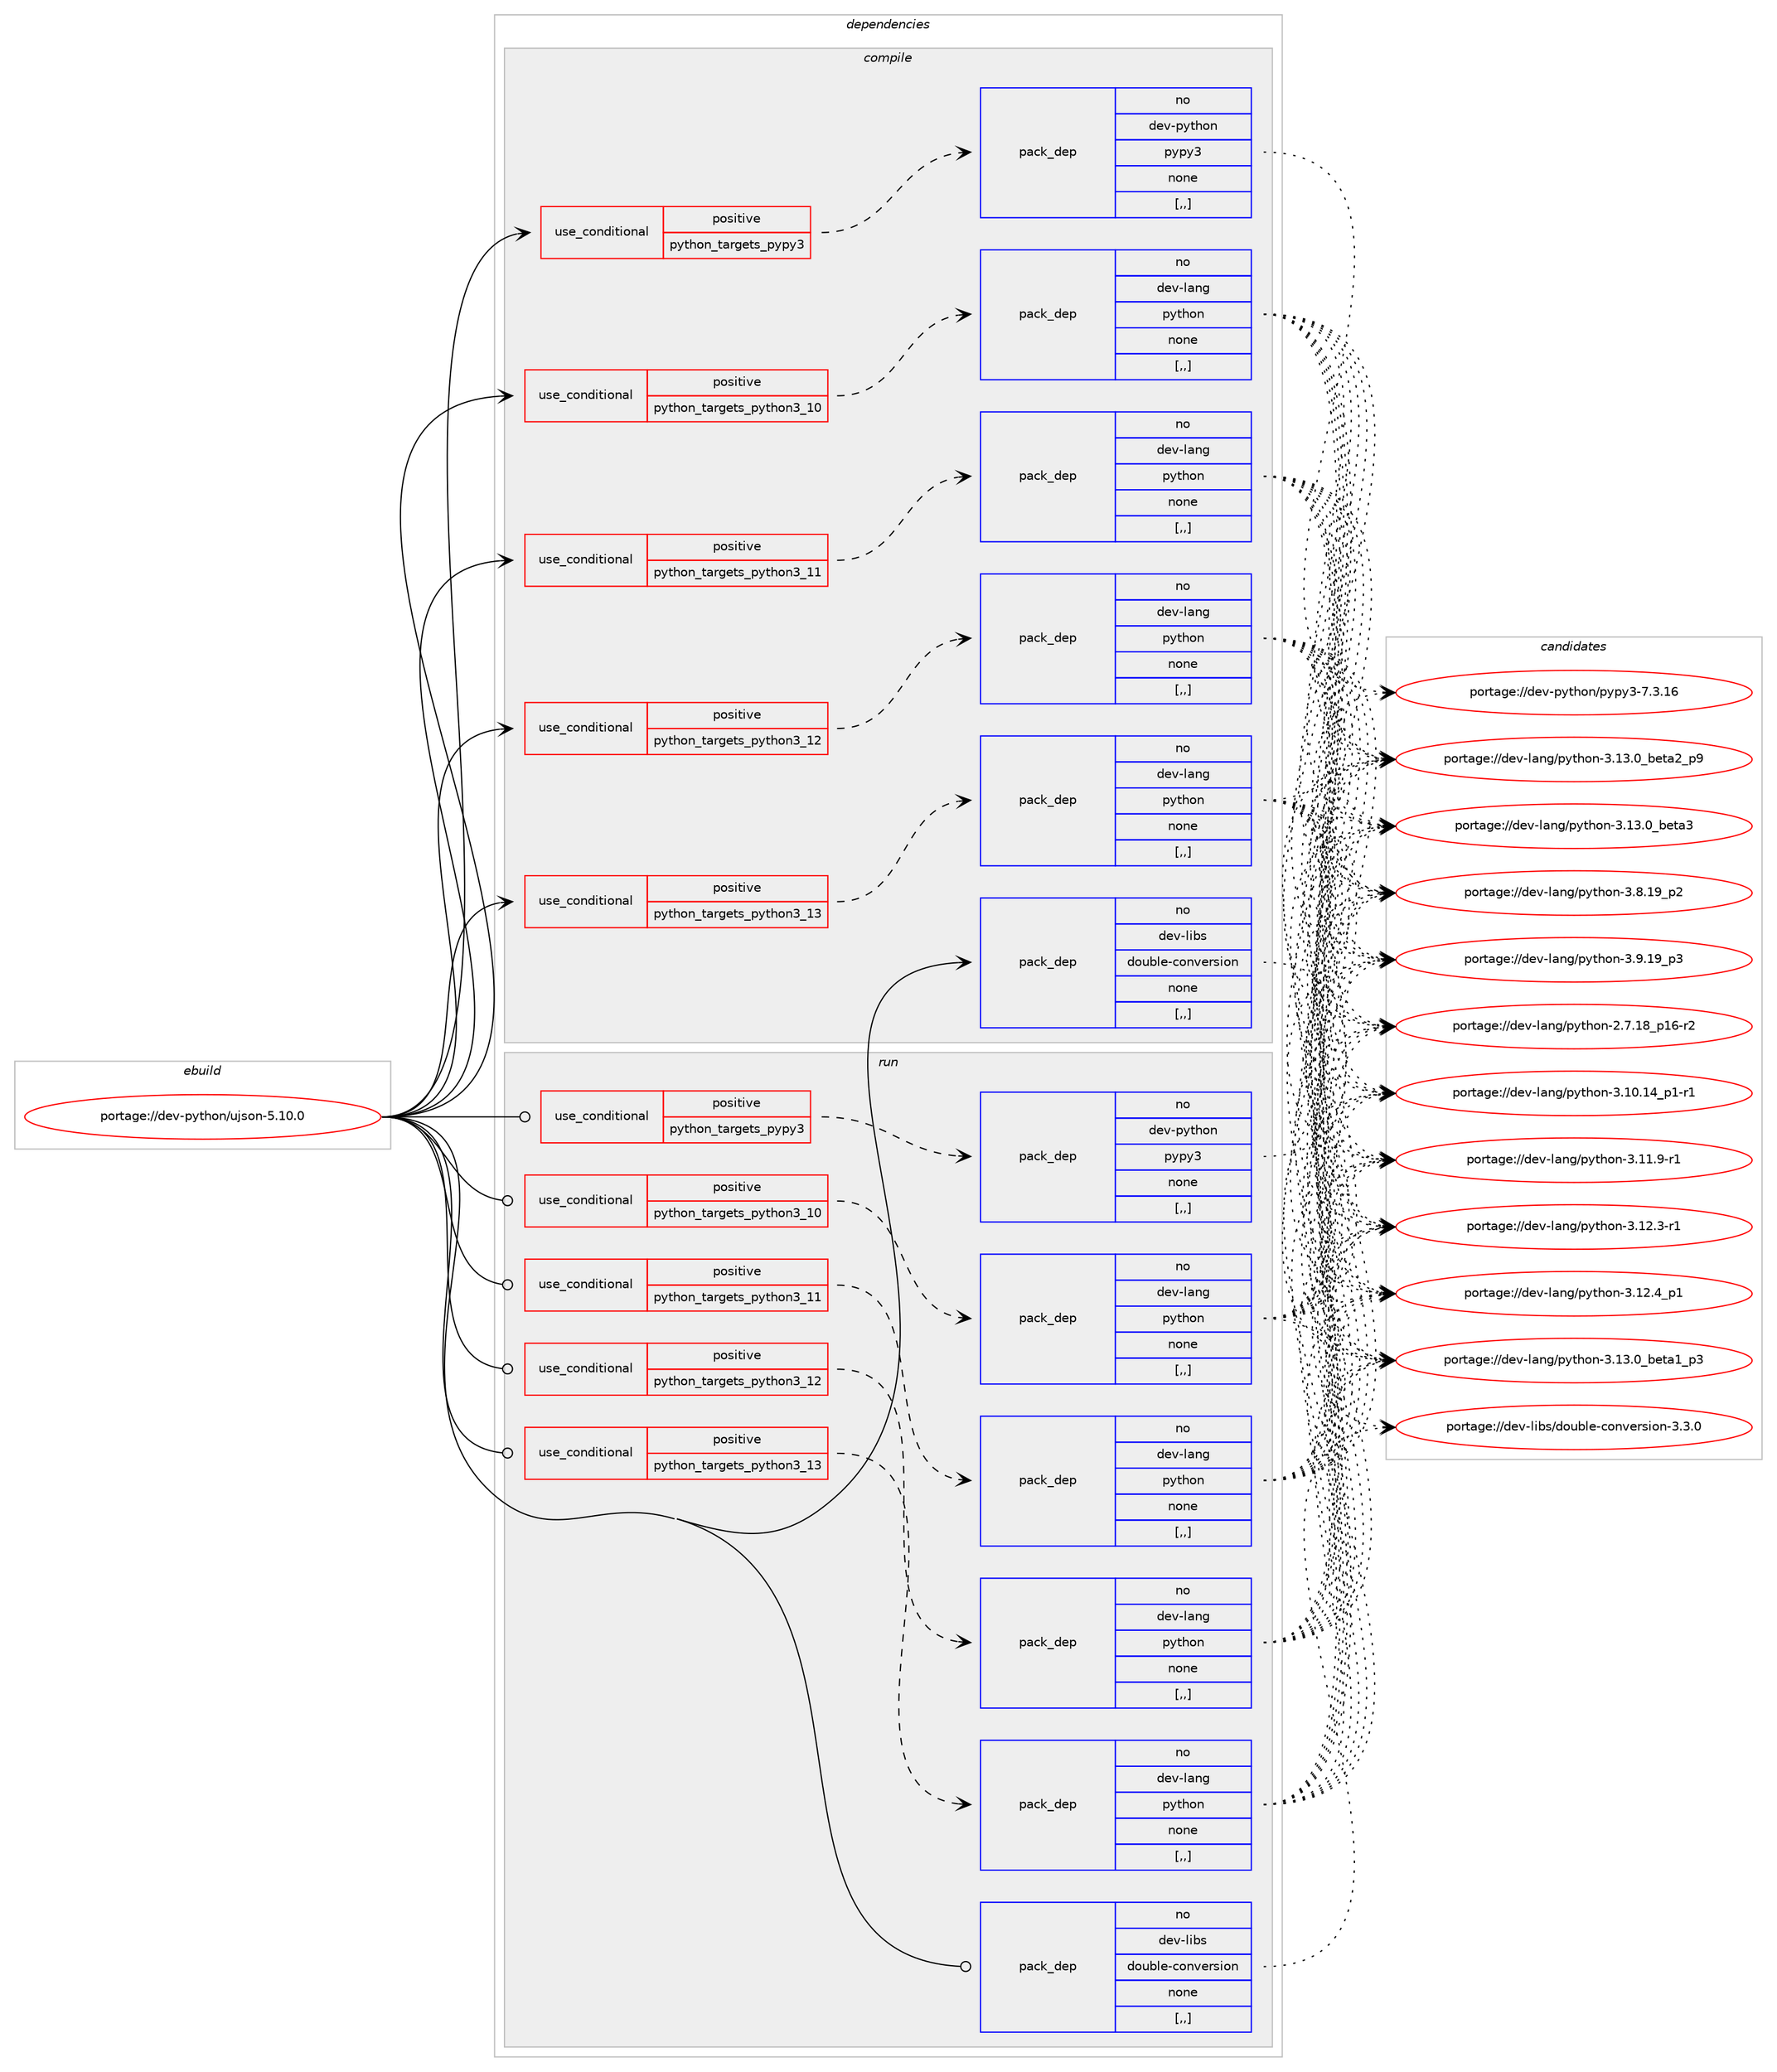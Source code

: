 digraph prolog {

# *************
# Graph options
# *************

newrank=true;
concentrate=true;
compound=true;
graph [rankdir=LR,fontname=Helvetica,fontsize=10,ranksep=1.5];#, ranksep=2.5, nodesep=0.2];
edge  [arrowhead=vee];
node  [fontname=Helvetica,fontsize=10];

# **********
# The ebuild
# **********

subgraph cluster_leftcol {
color=gray;
rank=same;
label=<<i>ebuild</i>>;
id [label="portage://dev-python/ujson-5.10.0", color=red, width=4, href="../dev-python/ujson-5.10.0.svg"];
}

# ****************
# The dependencies
# ****************

subgraph cluster_midcol {
color=gray;
label=<<i>dependencies</i>>;
subgraph cluster_compile {
fillcolor="#eeeeee";
style=filled;
label=<<i>compile</i>>;
subgraph cond39468 {
dependency162239 [label=<<TABLE BORDER="0" CELLBORDER="1" CELLSPACING="0" CELLPADDING="4"><TR><TD ROWSPAN="3" CELLPADDING="10">use_conditional</TD></TR><TR><TD>positive</TD></TR><TR><TD>python_targets_pypy3</TD></TR></TABLE>>, shape=none, color=red];
subgraph pack121531 {
dependency162240 [label=<<TABLE BORDER="0" CELLBORDER="1" CELLSPACING="0" CELLPADDING="4" WIDTH="220"><TR><TD ROWSPAN="6" CELLPADDING="30">pack_dep</TD></TR><TR><TD WIDTH="110">no</TD></TR><TR><TD>dev-python</TD></TR><TR><TD>pypy3</TD></TR><TR><TD>none</TD></TR><TR><TD>[,,]</TD></TR></TABLE>>, shape=none, color=blue];
}
dependency162239:e -> dependency162240:w [weight=20,style="dashed",arrowhead="vee"];
}
id:e -> dependency162239:w [weight=20,style="solid",arrowhead="vee"];
subgraph cond39469 {
dependency162241 [label=<<TABLE BORDER="0" CELLBORDER="1" CELLSPACING="0" CELLPADDING="4"><TR><TD ROWSPAN="3" CELLPADDING="10">use_conditional</TD></TR><TR><TD>positive</TD></TR><TR><TD>python_targets_python3_10</TD></TR></TABLE>>, shape=none, color=red];
subgraph pack121532 {
dependency162242 [label=<<TABLE BORDER="0" CELLBORDER="1" CELLSPACING="0" CELLPADDING="4" WIDTH="220"><TR><TD ROWSPAN="6" CELLPADDING="30">pack_dep</TD></TR><TR><TD WIDTH="110">no</TD></TR><TR><TD>dev-lang</TD></TR><TR><TD>python</TD></TR><TR><TD>none</TD></TR><TR><TD>[,,]</TD></TR></TABLE>>, shape=none, color=blue];
}
dependency162241:e -> dependency162242:w [weight=20,style="dashed",arrowhead="vee"];
}
id:e -> dependency162241:w [weight=20,style="solid",arrowhead="vee"];
subgraph cond39470 {
dependency162243 [label=<<TABLE BORDER="0" CELLBORDER="1" CELLSPACING="0" CELLPADDING="4"><TR><TD ROWSPAN="3" CELLPADDING="10">use_conditional</TD></TR><TR><TD>positive</TD></TR><TR><TD>python_targets_python3_11</TD></TR></TABLE>>, shape=none, color=red];
subgraph pack121533 {
dependency162244 [label=<<TABLE BORDER="0" CELLBORDER="1" CELLSPACING="0" CELLPADDING="4" WIDTH="220"><TR><TD ROWSPAN="6" CELLPADDING="30">pack_dep</TD></TR><TR><TD WIDTH="110">no</TD></TR><TR><TD>dev-lang</TD></TR><TR><TD>python</TD></TR><TR><TD>none</TD></TR><TR><TD>[,,]</TD></TR></TABLE>>, shape=none, color=blue];
}
dependency162243:e -> dependency162244:w [weight=20,style="dashed",arrowhead="vee"];
}
id:e -> dependency162243:w [weight=20,style="solid",arrowhead="vee"];
subgraph cond39471 {
dependency162245 [label=<<TABLE BORDER="0" CELLBORDER="1" CELLSPACING="0" CELLPADDING="4"><TR><TD ROWSPAN="3" CELLPADDING="10">use_conditional</TD></TR><TR><TD>positive</TD></TR><TR><TD>python_targets_python3_12</TD></TR></TABLE>>, shape=none, color=red];
subgraph pack121534 {
dependency162246 [label=<<TABLE BORDER="0" CELLBORDER="1" CELLSPACING="0" CELLPADDING="4" WIDTH="220"><TR><TD ROWSPAN="6" CELLPADDING="30">pack_dep</TD></TR><TR><TD WIDTH="110">no</TD></TR><TR><TD>dev-lang</TD></TR><TR><TD>python</TD></TR><TR><TD>none</TD></TR><TR><TD>[,,]</TD></TR></TABLE>>, shape=none, color=blue];
}
dependency162245:e -> dependency162246:w [weight=20,style="dashed",arrowhead="vee"];
}
id:e -> dependency162245:w [weight=20,style="solid",arrowhead="vee"];
subgraph cond39472 {
dependency162247 [label=<<TABLE BORDER="0" CELLBORDER="1" CELLSPACING="0" CELLPADDING="4"><TR><TD ROWSPAN="3" CELLPADDING="10">use_conditional</TD></TR><TR><TD>positive</TD></TR><TR><TD>python_targets_python3_13</TD></TR></TABLE>>, shape=none, color=red];
subgraph pack121535 {
dependency162248 [label=<<TABLE BORDER="0" CELLBORDER="1" CELLSPACING="0" CELLPADDING="4" WIDTH="220"><TR><TD ROWSPAN="6" CELLPADDING="30">pack_dep</TD></TR><TR><TD WIDTH="110">no</TD></TR><TR><TD>dev-lang</TD></TR><TR><TD>python</TD></TR><TR><TD>none</TD></TR><TR><TD>[,,]</TD></TR></TABLE>>, shape=none, color=blue];
}
dependency162247:e -> dependency162248:w [weight=20,style="dashed",arrowhead="vee"];
}
id:e -> dependency162247:w [weight=20,style="solid",arrowhead="vee"];
subgraph pack121536 {
dependency162249 [label=<<TABLE BORDER="0" CELLBORDER="1" CELLSPACING="0" CELLPADDING="4" WIDTH="220"><TR><TD ROWSPAN="6" CELLPADDING="30">pack_dep</TD></TR><TR><TD WIDTH="110">no</TD></TR><TR><TD>dev-libs</TD></TR><TR><TD>double-conversion</TD></TR><TR><TD>none</TD></TR><TR><TD>[,,]</TD></TR></TABLE>>, shape=none, color=blue];
}
id:e -> dependency162249:w [weight=20,style="solid",arrowhead="vee"];
}
subgraph cluster_compileandrun {
fillcolor="#eeeeee";
style=filled;
label=<<i>compile and run</i>>;
}
subgraph cluster_run {
fillcolor="#eeeeee";
style=filled;
label=<<i>run</i>>;
subgraph cond39473 {
dependency162250 [label=<<TABLE BORDER="0" CELLBORDER="1" CELLSPACING="0" CELLPADDING="4"><TR><TD ROWSPAN="3" CELLPADDING="10">use_conditional</TD></TR><TR><TD>positive</TD></TR><TR><TD>python_targets_pypy3</TD></TR></TABLE>>, shape=none, color=red];
subgraph pack121537 {
dependency162251 [label=<<TABLE BORDER="0" CELLBORDER="1" CELLSPACING="0" CELLPADDING="4" WIDTH="220"><TR><TD ROWSPAN="6" CELLPADDING="30">pack_dep</TD></TR><TR><TD WIDTH="110">no</TD></TR><TR><TD>dev-python</TD></TR><TR><TD>pypy3</TD></TR><TR><TD>none</TD></TR><TR><TD>[,,]</TD></TR></TABLE>>, shape=none, color=blue];
}
dependency162250:e -> dependency162251:w [weight=20,style="dashed",arrowhead="vee"];
}
id:e -> dependency162250:w [weight=20,style="solid",arrowhead="odot"];
subgraph cond39474 {
dependency162252 [label=<<TABLE BORDER="0" CELLBORDER="1" CELLSPACING="0" CELLPADDING="4"><TR><TD ROWSPAN="3" CELLPADDING="10">use_conditional</TD></TR><TR><TD>positive</TD></TR><TR><TD>python_targets_python3_10</TD></TR></TABLE>>, shape=none, color=red];
subgraph pack121538 {
dependency162253 [label=<<TABLE BORDER="0" CELLBORDER="1" CELLSPACING="0" CELLPADDING="4" WIDTH="220"><TR><TD ROWSPAN="6" CELLPADDING="30">pack_dep</TD></TR><TR><TD WIDTH="110">no</TD></TR><TR><TD>dev-lang</TD></TR><TR><TD>python</TD></TR><TR><TD>none</TD></TR><TR><TD>[,,]</TD></TR></TABLE>>, shape=none, color=blue];
}
dependency162252:e -> dependency162253:w [weight=20,style="dashed",arrowhead="vee"];
}
id:e -> dependency162252:w [weight=20,style="solid",arrowhead="odot"];
subgraph cond39475 {
dependency162254 [label=<<TABLE BORDER="0" CELLBORDER="1" CELLSPACING="0" CELLPADDING="4"><TR><TD ROWSPAN="3" CELLPADDING="10">use_conditional</TD></TR><TR><TD>positive</TD></TR><TR><TD>python_targets_python3_11</TD></TR></TABLE>>, shape=none, color=red];
subgraph pack121539 {
dependency162255 [label=<<TABLE BORDER="0" CELLBORDER="1" CELLSPACING="0" CELLPADDING="4" WIDTH="220"><TR><TD ROWSPAN="6" CELLPADDING="30">pack_dep</TD></TR><TR><TD WIDTH="110">no</TD></TR><TR><TD>dev-lang</TD></TR><TR><TD>python</TD></TR><TR><TD>none</TD></TR><TR><TD>[,,]</TD></TR></TABLE>>, shape=none, color=blue];
}
dependency162254:e -> dependency162255:w [weight=20,style="dashed",arrowhead="vee"];
}
id:e -> dependency162254:w [weight=20,style="solid",arrowhead="odot"];
subgraph cond39476 {
dependency162256 [label=<<TABLE BORDER="0" CELLBORDER="1" CELLSPACING="0" CELLPADDING="4"><TR><TD ROWSPAN="3" CELLPADDING="10">use_conditional</TD></TR><TR><TD>positive</TD></TR><TR><TD>python_targets_python3_12</TD></TR></TABLE>>, shape=none, color=red];
subgraph pack121540 {
dependency162257 [label=<<TABLE BORDER="0" CELLBORDER="1" CELLSPACING="0" CELLPADDING="4" WIDTH="220"><TR><TD ROWSPAN="6" CELLPADDING="30">pack_dep</TD></TR><TR><TD WIDTH="110">no</TD></TR><TR><TD>dev-lang</TD></TR><TR><TD>python</TD></TR><TR><TD>none</TD></TR><TR><TD>[,,]</TD></TR></TABLE>>, shape=none, color=blue];
}
dependency162256:e -> dependency162257:w [weight=20,style="dashed",arrowhead="vee"];
}
id:e -> dependency162256:w [weight=20,style="solid",arrowhead="odot"];
subgraph cond39477 {
dependency162258 [label=<<TABLE BORDER="0" CELLBORDER="1" CELLSPACING="0" CELLPADDING="4"><TR><TD ROWSPAN="3" CELLPADDING="10">use_conditional</TD></TR><TR><TD>positive</TD></TR><TR><TD>python_targets_python3_13</TD></TR></TABLE>>, shape=none, color=red];
subgraph pack121541 {
dependency162259 [label=<<TABLE BORDER="0" CELLBORDER="1" CELLSPACING="0" CELLPADDING="4" WIDTH="220"><TR><TD ROWSPAN="6" CELLPADDING="30">pack_dep</TD></TR><TR><TD WIDTH="110">no</TD></TR><TR><TD>dev-lang</TD></TR><TR><TD>python</TD></TR><TR><TD>none</TD></TR><TR><TD>[,,]</TD></TR></TABLE>>, shape=none, color=blue];
}
dependency162258:e -> dependency162259:w [weight=20,style="dashed",arrowhead="vee"];
}
id:e -> dependency162258:w [weight=20,style="solid",arrowhead="odot"];
subgraph pack121542 {
dependency162260 [label=<<TABLE BORDER="0" CELLBORDER="1" CELLSPACING="0" CELLPADDING="4" WIDTH="220"><TR><TD ROWSPAN="6" CELLPADDING="30">pack_dep</TD></TR><TR><TD WIDTH="110">no</TD></TR><TR><TD>dev-libs</TD></TR><TR><TD>double-conversion</TD></TR><TR><TD>none</TD></TR><TR><TD>[,,]</TD></TR></TABLE>>, shape=none, color=blue];
}
id:e -> dependency162260:w [weight=20,style="solid",arrowhead="odot"];
}
}

# **************
# The candidates
# **************

subgraph cluster_choices {
rank=same;
color=gray;
label=<<i>candidates</i>>;

subgraph choice121531 {
color=black;
nodesep=1;
choice10010111845112121116104111110471121211121215145554651464954 [label="portage://dev-python/pypy3-7.3.16", color=red, width=4,href="../dev-python/pypy3-7.3.16.svg"];
dependency162240:e -> choice10010111845112121116104111110471121211121215145554651464954:w [style=dotted,weight="100"];
}
subgraph choice121532 {
color=black;
nodesep=1;
choice100101118451089711010347112121116104111110455046554649569511249544511450 [label="portage://dev-lang/python-2.7.18_p16-r2", color=red, width=4,href="../dev-lang/python-2.7.18_p16-r2.svg"];
choice100101118451089711010347112121116104111110455146494846495295112494511449 [label="portage://dev-lang/python-3.10.14_p1-r1", color=red, width=4,href="../dev-lang/python-3.10.14_p1-r1.svg"];
choice100101118451089711010347112121116104111110455146494946574511449 [label="portage://dev-lang/python-3.11.9-r1", color=red, width=4,href="../dev-lang/python-3.11.9-r1.svg"];
choice100101118451089711010347112121116104111110455146495046514511449 [label="portage://dev-lang/python-3.12.3-r1", color=red, width=4,href="../dev-lang/python-3.12.3-r1.svg"];
choice100101118451089711010347112121116104111110455146495046529511249 [label="portage://dev-lang/python-3.12.4_p1", color=red, width=4,href="../dev-lang/python-3.12.4_p1.svg"];
choice10010111845108971101034711212111610411111045514649514648959810111697499511251 [label="portage://dev-lang/python-3.13.0_beta1_p3", color=red, width=4,href="../dev-lang/python-3.13.0_beta1_p3.svg"];
choice10010111845108971101034711212111610411111045514649514648959810111697509511257 [label="portage://dev-lang/python-3.13.0_beta2_p9", color=red, width=4,href="../dev-lang/python-3.13.0_beta2_p9.svg"];
choice1001011184510897110103471121211161041111104551464951464895981011169751 [label="portage://dev-lang/python-3.13.0_beta3", color=red, width=4,href="../dev-lang/python-3.13.0_beta3.svg"];
choice100101118451089711010347112121116104111110455146564649579511250 [label="portage://dev-lang/python-3.8.19_p2", color=red, width=4,href="../dev-lang/python-3.8.19_p2.svg"];
choice100101118451089711010347112121116104111110455146574649579511251 [label="portage://dev-lang/python-3.9.19_p3", color=red, width=4,href="../dev-lang/python-3.9.19_p3.svg"];
dependency162242:e -> choice100101118451089711010347112121116104111110455046554649569511249544511450:w [style=dotted,weight="100"];
dependency162242:e -> choice100101118451089711010347112121116104111110455146494846495295112494511449:w [style=dotted,weight="100"];
dependency162242:e -> choice100101118451089711010347112121116104111110455146494946574511449:w [style=dotted,weight="100"];
dependency162242:e -> choice100101118451089711010347112121116104111110455146495046514511449:w [style=dotted,weight="100"];
dependency162242:e -> choice100101118451089711010347112121116104111110455146495046529511249:w [style=dotted,weight="100"];
dependency162242:e -> choice10010111845108971101034711212111610411111045514649514648959810111697499511251:w [style=dotted,weight="100"];
dependency162242:e -> choice10010111845108971101034711212111610411111045514649514648959810111697509511257:w [style=dotted,weight="100"];
dependency162242:e -> choice1001011184510897110103471121211161041111104551464951464895981011169751:w [style=dotted,weight="100"];
dependency162242:e -> choice100101118451089711010347112121116104111110455146564649579511250:w [style=dotted,weight="100"];
dependency162242:e -> choice100101118451089711010347112121116104111110455146574649579511251:w [style=dotted,weight="100"];
}
subgraph choice121533 {
color=black;
nodesep=1;
choice100101118451089711010347112121116104111110455046554649569511249544511450 [label="portage://dev-lang/python-2.7.18_p16-r2", color=red, width=4,href="../dev-lang/python-2.7.18_p16-r2.svg"];
choice100101118451089711010347112121116104111110455146494846495295112494511449 [label="portage://dev-lang/python-3.10.14_p1-r1", color=red, width=4,href="../dev-lang/python-3.10.14_p1-r1.svg"];
choice100101118451089711010347112121116104111110455146494946574511449 [label="portage://dev-lang/python-3.11.9-r1", color=red, width=4,href="../dev-lang/python-3.11.9-r1.svg"];
choice100101118451089711010347112121116104111110455146495046514511449 [label="portage://dev-lang/python-3.12.3-r1", color=red, width=4,href="../dev-lang/python-3.12.3-r1.svg"];
choice100101118451089711010347112121116104111110455146495046529511249 [label="portage://dev-lang/python-3.12.4_p1", color=red, width=4,href="../dev-lang/python-3.12.4_p1.svg"];
choice10010111845108971101034711212111610411111045514649514648959810111697499511251 [label="portage://dev-lang/python-3.13.0_beta1_p3", color=red, width=4,href="../dev-lang/python-3.13.0_beta1_p3.svg"];
choice10010111845108971101034711212111610411111045514649514648959810111697509511257 [label="portage://dev-lang/python-3.13.0_beta2_p9", color=red, width=4,href="../dev-lang/python-3.13.0_beta2_p9.svg"];
choice1001011184510897110103471121211161041111104551464951464895981011169751 [label="portage://dev-lang/python-3.13.0_beta3", color=red, width=4,href="../dev-lang/python-3.13.0_beta3.svg"];
choice100101118451089711010347112121116104111110455146564649579511250 [label="portage://dev-lang/python-3.8.19_p2", color=red, width=4,href="../dev-lang/python-3.8.19_p2.svg"];
choice100101118451089711010347112121116104111110455146574649579511251 [label="portage://dev-lang/python-3.9.19_p3", color=red, width=4,href="../dev-lang/python-3.9.19_p3.svg"];
dependency162244:e -> choice100101118451089711010347112121116104111110455046554649569511249544511450:w [style=dotted,weight="100"];
dependency162244:e -> choice100101118451089711010347112121116104111110455146494846495295112494511449:w [style=dotted,weight="100"];
dependency162244:e -> choice100101118451089711010347112121116104111110455146494946574511449:w [style=dotted,weight="100"];
dependency162244:e -> choice100101118451089711010347112121116104111110455146495046514511449:w [style=dotted,weight="100"];
dependency162244:e -> choice100101118451089711010347112121116104111110455146495046529511249:w [style=dotted,weight="100"];
dependency162244:e -> choice10010111845108971101034711212111610411111045514649514648959810111697499511251:w [style=dotted,weight="100"];
dependency162244:e -> choice10010111845108971101034711212111610411111045514649514648959810111697509511257:w [style=dotted,weight="100"];
dependency162244:e -> choice1001011184510897110103471121211161041111104551464951464895981011169751:w [style=dotted,weight="100"];
dependency162244:e -> choice100101118451089711010347112121116104111110455146564649579511250:w [style=dotted,weight="100"];
dependency162244:e -> choice100101118451089711010347112121116104111110455146574649579511251:w [style=dotted,weight="100"];
}
subgraph choice121534 {
color=black;
nodesep=1;
choice100101118451089711010347112121116104111110455046554649569511249544511450 [label="portage://dev-lang/python-2.7.18_p16-r2", color=red, width=4,href="../dev-lang/python-2.7.18_p16-r2.svg"];
choice100101118451089711010347112121116104111110455146494846495295112494511449 [label="portage://dev-lang/python-3.10.14_p1-r1", color=red, width=4,href="../dev-lang/python-3.10.14_p1-r1.svg"];
choice100101118451089711010347112121116104111110455146494946574511449 [label="portage://dev-lang/python-3.11.9-r1", color=red, width=4,href="../dev-lang/python-3.11.9-r1.svg"];
choice100101118451089711010347112121116104111110455146495046514511449 [label="portage://dev-lang/python-3.12.3-r1", color=red, width=4,href="../dev-lang/python-3.12.3-r1.svg"];
choice100101118451089711010347112121116104111110455146495046529511249 [label="portage://dev-lang/python-3.12.4_p1", color=red, width=4,href="../dev-lang/python-3.12.4_p1.svg"];
choice10010111845108971101034711212111610411111045514649514648959810111697499511251 [label="portage://dev-lang/python-3.13.0_beta1_p3", color=red, width=4,href="../dev-lang/python-3.13.0_beta1_p3.svg"];
choice10010111845108971101034711212111610411111045514649514648959810111697509511257 [label="portage://dev-lang/python-3.13.0_beta2_p9", color=red, width=4,href="../dev-lang/python-3.13.0_beta2_p9.svg"];
choice1001011184510897110103471121211161041111104551464951464895981011169751 [label="portage://dev-lang/python-3.13.0_beta3", color=red, width=4,href="../dev-lang/python-3.13.0_beta3.svg"];
choice100101118451089711010347112121116104111110455146564649579511250 [label="portage://dev-lang/python-3.8.19_p2", color=red, width=4,href="../dev-lang/python-3.8.19_p2.svg"];
choice100101118451089711010347112121116104111110455146574649579511251 [label="portage://dev-lang/python-3.9.19_p3", color=red, width=4,href="../dev-lang/python-3.9.19_p3.svg"];
dependency162246:e -> choice100101118451089711010347112121116104111110455046554649569511249544511450:w [style=dotted,weight="100"];
dependency162246:e -> choice100101118451089711010347112121116104111110455146494846495295112494511449:w [style=dotted,weight="100"];
dependency162246:e -> choice100101118451089711010347112121116104111110455146494946574511449:w [style=dotted,weight="100"];
dependency162246:e -> choice100101118451089711010347112121116104111110455146495046514511449:w [style=dotted,weight="100"];
dependency162246:e -> choice100101118451089711010347112121116104111110455146495046529511249:w [style=dotted,weight="100"];
dependency162246:e -> choice10010111845108971101034711212111610411111045514649514648959810111697499511251:w [style=dotted,weight="100"];
dependency162246:e -> choice10010111845108971101034711212111610411111045514649514648959810111697509511257:w [style=dotted,weight="100"];
dependency162246:e -> choice1001011184510897110103471121211161041111104551464951464895981011169751:w [style=dotted,weight="100"];
dependency162246:e -> choice100101118451089711010347112121116104111110455146564649579511250:w [style=dotted,weight="100"];
dependency162246:e -> choice100101118451089711010347112121116104111110455146574649579511251:w [style=dotted,weight="100"];
}
subgraph choice121535 {
color=black;
nodesep=1;
choice100101118451089711010347112121116104111110455046554649569511249544511450 [label="portage://dev-lang/python-2.7.18_p16-r2", color=red, width=4,href="../dev-lang/python-2.7.18_p16-r2.svg"];
choice100101118451089711010347112121116104111110455146494846495295112494511449 [label="portage://dev-lang/python-3.10.14_p1-r1", color=red, width=4,href="../dev-lang/python-3.10.14_p1-r1.svg"];
choice100101118451089711010347112121116104111110455146494946574511449 [label="portage://dev-lang/python-3.11.9-r1", color=red, width=4,href="../dev-lang/python-3.11.9-r1.svg"];
choice100101118451089711010347112121116104111110455146495046514511449 [label="portage://dev-lang/python-3.12.3-r1", color=red, width=4,href="../dev-lang/python-3.12.3-r1.svg"];
choice100101118451089711010347112121116104111110455146495046529511249 [label="portage://dev-lang/python-3.12.4_p1", color=red, width=4,href="../dev-lang/python-3.12.4_p1.svg"];
choice10010111845108971101034711212111610411111045514649514648959810111697499511251 [label="portage://dev-lang/python-3.13.0_beta1_p3", color=red, width=4,href="../dev-lang/python-3.13.0_beta1_p3.svg"];
choice10010111845108971101034711212111610411111045514649514648959810111697509511257 [label="portage://dev-lang/python-3.13.0_beta2_p9", color=red, width=4,href="../dev-lang/python-3.13.0_beta2_p9.svg"];
choice1001011184510897110103471121211161041111104551464951464895981011169751 [label="portage://dev-lang/python-3.13.0_beta3", color=red, width=4,href="../dev-lang/python-3.13.0_beta3.svg"];
choice100101118451089711010347112121116104111110455146564649579511250 [label="portage://dev-lang/python-3.8.19_p2", color=red, width=4,href="../dev-lang/python-3.8.19_p2.svg"];
choice100101118451089711010347112121116104111110455146574649579511251 [label="portage://dev-lang/python-3.9.19_p3", color=red, width=4,href="../dev-lang/python-3.9.19_p3.svg"];
dependency162248:e -> choice100101118451089711010347112121116104111110455046554649569511249544511450:w [style=dotted,weight="100"];
dependency162248:e -> choice100101118451089711010347112121116104111110455146494846495295112494511449:w [style=dotted,weight="100"];
dependency162248:e -> choice100101118451089711010347112121116104111110455146494946574511449:w [style=dotted,weight="100"];
dependency162248:e -> choice100101118451089711010347112121116104111110455146495046514511449:w [style=dotted,weight="100"];
dependency162248:e -> choice100101118451089711010347112121116104111110455146495046529511249:w [style=dotted,weight="100"];
dependency162248:e -> choice10010111845108971101034711212111610411111045514649514648959810111697499511251:w [style=dotted,weight="100"];
dependency162248:e -> choice10010111845108971101034711212111610411111045514649514648959810111697509511257:w [style=dotted,weight="100"];
dependency162248:e -> choice1001011184510897110103471121211161041111104551464951464895981011169751:w [style=dotted,weight="100"];
dependency162248:e -> choice100101118451089711010347112121116104111110455146564649579511250:w [style=dotted,weight="100"];
dependency162248:e -> choice100101118451089711010347112121116104111110455146574649579511251:w [style=dotted,weight="100"];
}
subgraph choice121536 {
color=black;
nodesep=1;
choice100101118451081059811547100111117981081014599111110118101114115105111110455146514648 [label="portage://dev-libs/double-conversion-3.3.0", color=red, width=4,href="../dev-libs/double-conversion-3.3.0.svg"];
dependency162249:e -> choice100101118451081059811547100111117981081014599111110118101114115105111110455146514648:w [style=dotted,weight="100"];
}
subgraph choice121537 {
color=black;
nodesep=1;
choice10010111845112121116104111110471121211121215145554651464954 [label="portage://dev-python/pypy3-7.3.16", color=red, width=4,href="../dev-python/pypy3-7.3.16.svg"];
dependency162251:e -> choice10010111845112121116104111110471121211121215145554651464954:w [style=dotted,weight="100"];
}
subgraph choice121538 {
color=black;
nodesep=1;
choice100101118451089711010347112121116104111110455046554649569511249544511450 [label="portage://dev-lang/python-2.7.18_p16-r2", color=red, width=4,href="../dev-lang/python-2.7.18_p16-r2.svg"];
choice100101118451089711010347112121116104111110455146494846495295112494511449 [label="portage://dev-lang/python-3.10.14_p1-r1", color=red, width=4,href="../dev-lang/python-3.10.14_p1-r1.svg"];
choice100101118451089711010347112121116104111110455146494946574511449 [label="portage://dev-lang/python-3.11.9-r1", color=red, width=4,href="../dev-lang/python-3.11.9-r1.svg"];
choice100101118451089711010347112121116104111110455146495046514511449 [label="portage://dev-lang/python-3.12.3-r1", color=red, width=4,href="../dev-lang/python-3.12.3-r1.svg"];
choice100101118451089711010347112121116104111110455146495046529511249 [label="portage://dev-lang/python-3.12.4_p1", color=red, width=4,href="../dev-lang/python-3.12.4_p1.svg"];
choice10010111845108971101034711212111610411111045514649514648959810111697499511251 [label="portage://dev-lang/python-3.13.0_beta1_p3", color=red, width=4,href="../dev-lang/python-3.13.0_beta1_p3.svg"];
choice10010111845108971101034711212111610411111045514649514648959810111697509511257 [label="portage://dev-lang/python-3.13.0_beta2_p9", color=red, width=4,href="../dev-lang/python-3.13.0_beta2_p9.svg"];
choice1001011184510897110103471121211161041111104551464951464895981011169751 [label="portage://dev-lang/python-3.13.0_beta3", color=red, width=4,href="../dev-lang/python-3.13.0_beta3.svg"];
choice100101118451089711010347112121116104111110455146564649579511250 [label="portage://dev-lang/python-3.8.19_p2", color=red, width=4,href="../dev-lang/python-3.8.19_p2.svg"];
choice100101118451089711010347112121116104111110455146574649579511251 [label="portage://dev-lang/python-3.9.19_p3", color=red, width=4,href="../dev-lang/python-3.9.19_p3.svg"];
dependency162253:e -> choice100101118451089711010347112121116104111110455046554649569511249544511450:w [style=dotted,weight="100"];
dependency162253:e -> choice100101118451089711010347112121116104111110455146494846495295112494511449:w [style=dotted,weight="100"];
dependency162253:e -> choice100101118451089711010347112121116104111110455146494946574511449:w [style=dotted,weight="100"];
dependency162253:e -> choice100101118451089711010347112121116104111110455146495046514511449:w [style=dotted,weight="100"];
dependency162253:e -> choice100101118451089711010347112121116104111110455146495046529511249:w [style=dotted,weight="100"];
dependency162253:e -> choice10010111845108971101034711212111610411111045514649514648959810111697499511251:w [style=dotted,weight="100"];
dependency162253:e -> choice10010111845108971101034711212111610411111045514649514648959810111697509511257:w [style=dotted,weight="100"];
dependency162253:e -> choice1001011184510897110103471121211161041111104551464951464895981011169751:w [style=dotted,weight="100"];
dependency162253:e -> choice100101118451089711010347112121116104111110455146564649579511250:w [style=dotted,weight="100"];
dependency162253:e -> choice100101118451089711010347112121116104111110455146574649579511251:w [style=dotted,weight="100"];
}
subgraph choice121539 {
color=black;
nodesep=1;
choice100101118451089711010347112121116104111110455046554649569511249544511450 [label="portage://dev-lang/python-2.7.18_p16-r2", color=red, width=4,href="../dev-lang/python-2.7.18_p16-r2.svg"];
choice100101118451089711010347112121116104111110455146494846495295112494511449 [label="portage://dev-lang/python-3.10.14_p1-r1", color=red, width=4,href="../dev-lang/python-3.10.14_p1-r1.svg"];
choice100101118451089711010347112121116104111110455146494946574511449 [label="portage://dev-lang/python-3.11.9-r1", color=red, width=4,href="../dev-lang/python-3.11.9-r1.svg"];
choice100101118451089711010347112121116104111110455146495046514511449 [label="portage://dev-lang/python-3.12.3-r1", color=red, width=4,href="../dev-lang/python-3.12.3-r1.svg"];
choice100101118451089711010347112121116104111110455146495046529511249 [label="portage://dev-lang/python-3.12.4_p1", color=red, width=4,href="../dev-lang/python-3.12.4_p1.svg"];
choice10010111845108971101034711212111610411111045514649514648959810111697499511251 [label="portage://dev-lang/python-3.13.0_beta1_p3", color=red, width=4,href="../dev-lang/python-3.13.0_beta1_p3.svg"];
choice10010111845108971101034711212111610411111045514649514648959810111697509511257 [label="portage://dev-lang/python-3.13.0_beta2_p9", color=red, width=4,href="../dev-lang/python-3.13.0_beta2_p9.svg"];
choice1001011184510897110103471121211161041111104551464951464895981011169751 [label="portage://dev-lang/python-3.13.0_beta3", color=red, width=4,href="../dev-lang/python-3.13.0_beta3.svg"];
choice100101118451089711010347112121116104111110455146564649579511250 [label="portage://dev-lang/python-3.8.19_p2", color=red, width=4,href="../dev-lang/python-3.8.19_p2.svg"];
choice100101118451089711010347112121116104111110455146574649579511251 [label="portage://dev-lang/python-3.9.19_p3", color=red, width=4,href="../dev-lang/python-3.9.19_p3.svg"];
dependency162255:e -> choice100101118451089711010347112121116104111110455046554649569511249544511450:w [style=dotted,weight="100"];
dependency162255:e -> choice100101118451089711010347112121116104111110455146494846495295112494511449:w [style=dotted,weight="100"];
dependency162255:e -> choice100101118451089711010347112121116104111110455146494946574511449:w [style=dotted,weight="100"];
dependency162255:e -> choice100101118451089711010347112121116104111110455146495046514511449:w [style=dotted,weight="100"];
dependency162255:e -> choice100101118451089711010347112121116104111110455146495046529511249:w [style=dotted,weight="100"];
dependency162255:e -> choice10010111845108971101034711212111610411111045514649514648959810111697499511251:w [style=dotted,weight="100"];
dependency162255:e -> choice10010111845108971101034711212111610411111045514649514648959810111697509511257:w [style=dotted,weight="100"];
dependency162255:e -> choice1001011184510897110103471121211161041111104551464951464895981011169751:w [style=dotted,weight="100"];
dependency162255:e -> choice100101118451089711010347112121116104111110455146564649579511250:w [style=dotted,weight="100"];
dependency162255:e -> choice100101118451089711010347112121116104111110455146574649579511251:w [style=dotted,weight="100"];
}
subgraph choice121540 {
color=black;
nodesep=1;
choice100101118451089711010347112121116104111110455046554649569511249544511450 [label="portage://dev-lang/python-2.7.18_p16-r2", color=red, width=4,href="../dev-lang/python-2.7.18_p16-r2.svg"];
choice100101118451089711010347112121116104111110455146494846495295112494511449 [label="portage://dev-lang/python-3.10.14_p1-r1", color=red, width=4,href="../dev-lang/python-3.10.14_p1-r1.svg"];
choice100101118451089711010347112121116104111110455146494946574511449 [label="portage://dev-lang/python-3.11.9-r1", color=red, width=4,href="../dev-lang/python-3.11.9-r1.svg"];
choice100101118451089711010347112121116104111110455146495046514511449 [label="portage://dev-lang/python-3.12.3-r1", color=red, width=4,href="../dev-lang/python-3.12.3-r1.svg"];
choice100101118451089711010347112121116104111110455146495046529511249 [label="portage://dev-lang/python-3.12.4_p1", color=red, width=4,href="../dev-lang/python-3.12.4_p1.svg"];
choice10010111845108971101034711212111610411111045514649514648959810111697499511251 [label="portage://dev-lang/python-3.13.0_beta1_p3", color=red, width=4,href="../dev-lang/python-3.13.0_beta1_p3.svg"];
choice10010111845108971101034711212111610411111045514649514648959810111697509511257 [label="portage://dev-lang/python-3.13.0_beta2_p9", color=red, width=4,href="../dev-lang/python-3.13.0_beta2_p9.svg"];
choice1001011184510897110103471121211161041111104551464951464895981011169751 [label="portage://dev-lang/python-3.13.0_beta3", color=red, width=4,href="../dev-lang/python-3.13.0_beta3.svg"];
choice100101118451089711010347112121116104111110455146564649579511250 [label="portage://dev-lang/python-3.8.19_p2", color=red, width=4,href="../dev-lang/python-3.8.19_p2.svg"];
choice100101118451089711010347112121116104111110455146574649579511251 [label="portage://dev-lang/python-3.9.19_p3", color=red, width=4,href="../dev-lang/python-3.9.19_p3.svg"];
dependency162257:e -> choice100101118451089711010347112121116104111110455046554649569511249544511450:w [style=dotted,weight="100"];
dependency162257:e -> choice100101118451089711010347112121116104111110455146494846495295112494511449:w [style=dotted,weight="100"];
dependency162257:e -> choice100101118451089711010347112121116104111110455146494946574511449:w [style=dotted,weight="100"];
dependency162257:e -> choice100101118451089711010347112121116104111110455146495046514511449:w [style=dotted,weight="100"];
dependency162257:e -> choice100101118451089711010347112121116104111110455146495046529511249:w [style=dotted,weight="100"];
dependency162257:e -> choice10010111845108971101034711212111610411111045514649514648959810111697499511251:w [style=dotted,weight="100"];
dependency162257:e -> choice10010111845108971101034711212111610411111045514649514648959810111697509511257:w [style=dotted,weight="100"];
dependency162257:e -> choice1001011184510897110103471121211161041111104551464951464895981011169751:w [style=dotted,weight="100"];
dependency162257:e -> choice100101118451089711010347112121116104111110455146564649579511250:w [style=dotted,weight="100"];
dependency162257:e -> choice100101118451089711010347112121116104111110455146574649579511251:w [style=dotted,weight="100"];
}
subgraph choice121541 {
color=black;
nodesep=1;
choice100101118451089711010347112121116104111110455046554649569511249544511450 [label="portage://dev-lang/python-2.7.18_p16-r2", color=red, width=4,href="../dev-lang/python-2.7.18_p16-r2.svg"];
choice100101118451089711010347112121116104111110455146494846495295112494511449 [label="portage://dev-lang/python-3.10.14_p1-r1", color=red, width=4,href="../dev-lang/python-3.10.14_p1-r1.svg"];
choice100101118451089711010347112121116104111110455146494946574511449 [label="portage://dev-lang/python-3.11.9-r1", color=red, width=4,href="../dev-lang/python-3.11.9-r1.svg"];
choice100101118451089711010347112121116104111110455146495046514511449 [label="portage://dev-lang/python-3.12.3-r1", color=red, width=4,href="../dev-lang/python-3.12.3-r1.svg"];
choice100101118451089711010347112121116104111110455146495046529511249 [label="portage://dev-lang/python-3.12.4_p1", color=red, width=4,href="../dev-lang/python-3.12.4_p1.svg"];
choice10010111845108971101034711212111610411111045514649514648959810111697499511251 [label="portage://dev-lang/python-3.13.0_beta1_p3", color=red, width=4,href="../dev-lang/python-3.13.0_beta1_p3.svg"];
choice10010111845108971101034711212111610411111045514649514648959810111697509511257 [label="portage://dev-lang/python-3.13.0_beta2_p9", color=red, width=4,href="../dev-lang/python-3.13.0_beta2_p9.svg"];
choice1001011184510897110103471121211161041111104551464951464895981011169751 [label="portage://dev-lang/python-3.13.0_beta3", color=red, width=4,href="../dev-lang/python-3.13.0_beta3.svg"];
choice100101118451089711010347112121116104111110455146564649579511250 [label="portage://dev-lang/python-3.8.19_p2", color=red, width=4,href="../dev-lang/python-3.8.19_p2.svg"];
choice100101118451089711010347112121116104111110455146574649579511251 [label="portage://dev-lang/python-3.9.19_p3", color=red, width=4,href="../dev-lang/python-3.9.19_p3.svg"];
dependency162259:e -> choice100101118451089711010347112121116104111110455046554649569511249544511450:w [style=dotted,weight="100"];
dependency162259:e -> choice100101118451089711010347112121116104111110455146494846495295112494511449:w [style=dotted,weight="100"];
dependency162259:e -> choice100101118451089711010347112121116104111110455146494946574511449:w [style=dotted,weight="100"];
dependency162259:e -> choice100101118451089711010347112121116104111110455146495046514511449:w [style=dotted,weight="100"];
dependency162259:e -> choice100101118451089711010347112121116104111110455146495046529511249:w [style=dotted,weight="100"];
dependency162259:e -> choice10010111845108971101034711212111610411111045514649514648959810111697499511251:w [style=dotted,weight="100"];
dependency162259:e -> choice10010111845108971101034711212111610411111045514649514648959810111697509511257:w [style=dotted,weight="100"];
dependency162259:e -> choice1001011184510897110103471121211161041111104551464951464895981011169751:w [style=dotted,weight="100"];
dependency162259:e -> choice100101118451089711010347112121116104111110455146564649579511250:w [style=dotted,weight="100"];
dependency162259:e -> choice100101118451089711010347112121116104111110455146574649579511251:w [style=dotted,weight="100"];
}
subgraph choice121542 {
color=black;
nodesep=1;
choice100101118451081059811547100111117981081014599111110118101114115105111110455146514648 [label="portage://dev-libs/double-conversion-3.3.0", color=red, width=4,href="../dev-libs/double-conversion-3.3.0.svg"];
dependency162260:e -> choice100101118451081059811547100111117981081014599111110118101114115105111110455146514648:w [style=dotted,weight="100"];
}
}

}
